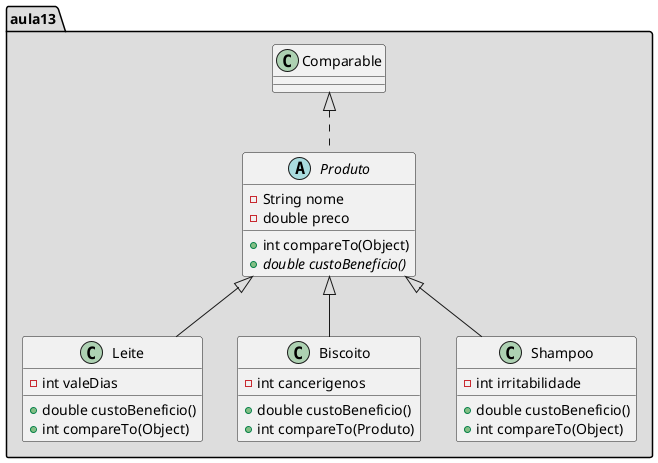 @startuml

package aula13 #DDD {

    class aula13.Leite {
    - int valeDias
    + double custoBeneficio()
    + int compareTo(Object)
    }

    class aula13.Biscoito {
    - int cancerigenos
    + double custoBeneficio()
    + int compareTo(Produto)
    }

    class aula13.Shampoo {
    - int irritabilidade
    + double custoBeneficio()
    + int compareTo(Object)
    }

    abstract class aula13.Produto {
    - String nome
    - double preco
    + int compareTo(Object)
    + {abstract}double custoBeneficio()
    }

    aula13.Produto <|-- aula13.Leite
    aula13.Produto <|-- aula13.Biscoito
    aula13.Produto <|-- aula13.Shampoo
    aula13.Comparable <|.. aula13.Produto
}

@enduml